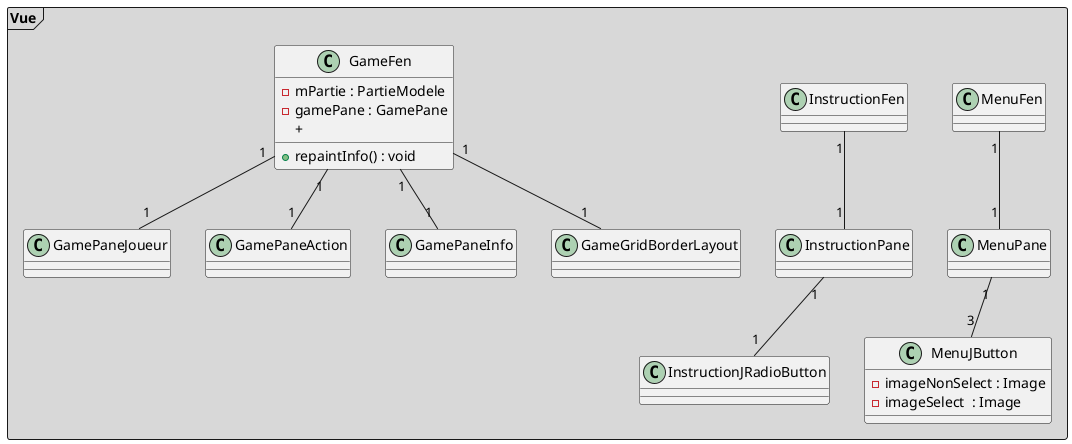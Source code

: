 @startuml

Package "Vue" <<Frame>> #D8D8D8 {
    class MenuFen
    class MenuPane
    class MenuJButton{
      - imageNonSelect : Image
      - imageSelect  : Image
    }
    class InstructionFen
    class InstructionPane
    class InstructionJRadioButton
    class GameFen{
      - mPartie : PartieModele
      - gamePane : GamePane
      + repaintInfo() : void
      +
    }
    class GamePaneJoueur
    class GamePaneAction
    class GamePaneInfo
    class GameGridBorderLayout
}
MenuFen "1" -- "1" MenuPane
MenuPane "1" -- "3" MenuJButton
InstructionFen "1" -- "1" InstructionPane
InstructionPane "1" -- "1" InstructionJRadioButton
GameFen "1" -- "1" GamePaneJoueur
GameFen "1" -- "1" GamePaneAction
GameFen "1" -- "1" GamePaneInfo
GameFen "1" -- "1" GameGridBorderLayout

@enduml
